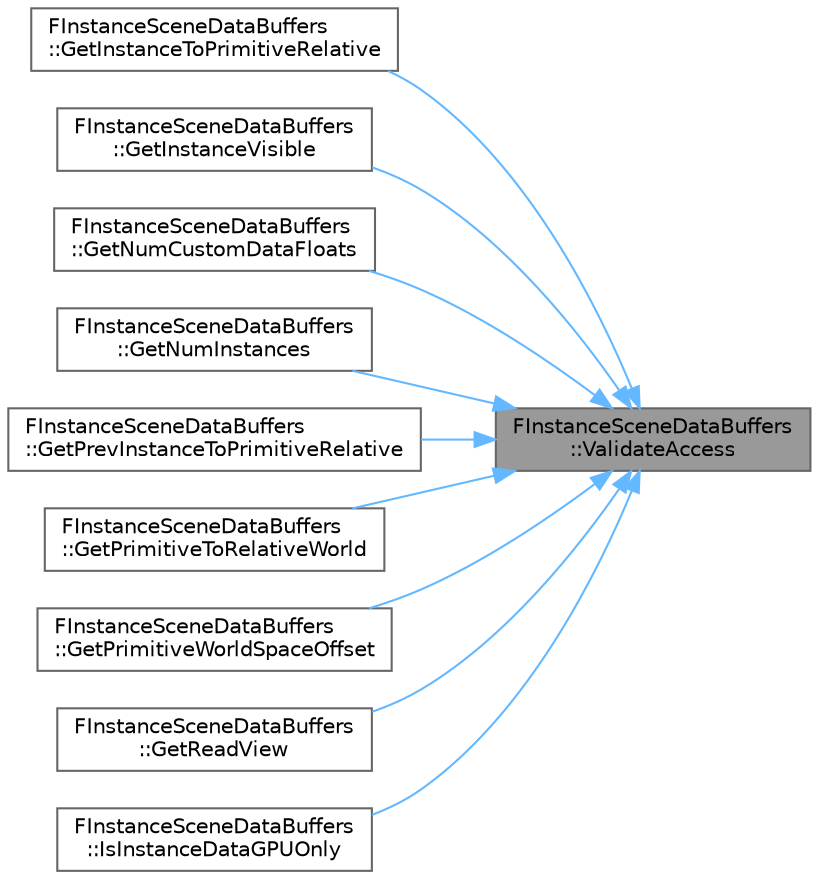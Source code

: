digraph "FInstanceSceneDataBuffers::ValidateAccess"
{
 // INTERACTIVE_SVG=YES
 // LATEX_PDF_SIZE
  bgcolor="transparent";
  edge [fontname=Helvetica,fontsize=10,labelfontname=Helvetica,labelfontsize=10];
  node [fontname=Helvetica,fontsize=10,shape=box,height=0.2,width=0.4];
  rankdir="RL";
  Node1 [id="Node000001",label="FInstanceSceneDataBuffers\l::ValidateAccess",height=0.2,width=0.4,color="gray40", fillcolor="grey60", style="filled", fontcolor="black",tooltip=" "];
  Node1 -> Node2 [id="edge1_Node000001_Node000002",dir="back",color="steelblue1",style="solid",tooltip=" "];
  Node2 [id="Node000002",label="FInstanceSceneDataBuffers\l::GetInstanceToPrimitiveRelative",height=0.2,width=0.4,color="grey40", fillcolor="white", style="filled",URL="$de/dd6/classFInstanceSceneDataBuffers.html#a964a82f9dc489c05e9a86a235eac33a9",tooltip=" "];
  Node1 -> Node3 [id="edge2_Node000001_Node000003",dir="back",color="steelblue1",style="solid",tooltip=" "];
  Node3 [id="Node000003",label="FInstanceSceneDataBuffers\l::GetInstanceVisible",height=0.2,width=0.4,color="grey40", fillcolor="white", style="filled",URL="$de/dd6/classFInstanceSceneDataBuffers.html#a305e9f6b094793fa9aa41c4f0477c3be",tooltip=" "];
  Node1 -> Node4 [id="edge3_Node000001_Node000004",dir="back",color="steelblue1",style="solid",tooltip=" "];
  Node4 [id="Node000004",label="FInstanceSceneDataBuffers\l::GetNumCustomDataFloats",height=0.2,width=0.4,color="grey40", fillcolor="white", style="filled",URL="$de/dd6/classFInstanceSceneDataBuffers.html#a09d17a464c5a3cbbb0a22d8491ae34f6",tooltip=" "];
  Node1 -> Node5 [id="edge4_Node000001_Node000005",dir="back",color="steelblue1",style="solid",tooltip=" "];
  Node5 [id="Node000005",label="FInstanceSceneDataBuffers\l::GetNumInstances",height=0.2,width=0.4,color="grey40", fillcolor="white", style="filled",URL="$de/dd6/classFInstanceSceneDataBuffers.html#ac076b3d2e5a556d0547842fb81bcfb23",tooltip=" "];
  Node1 -> Node6 [id="edge5_Node000001_Node000006",dir="back",color="steelblue1",style="solid",tooltip=" "];
  Node6 [id="Node000006",label="FInstanceSceneDataBuffers\l::GetPrevInstanceToPrimitiveRelative",height=0.2,width=0.4,color="grey40", fillcolor="white", style="filled",URL="$de/dd6/classFInstanceSceneDataBuffers.html#ae78fc5e09837f12e2f72c626d3d2c366",tooltip=" "];
  Node1 -> Node7 [id="edge6_Node000001_Node000007",dir="back",color="steelblue1",style="solid",tooltip=" "];
  Node7 [id="Node000007",label="FInstanceSceneDataBuffers\l::GetPrimitiveToRelativeWorld",height=0.2,width=0.4,color="grey40", fillcolor="white", style="filled",URL="$de/dd6/classFInstanceSceneDataBuffers.html#adc9d008472f5e0387d8c8e45b607b6a2",tooltip=" "];
  Node1 -> Node8 [id="edge7_Node000001_Node000008",dir="back",color="steelblue1",style="solid",tooltip=" "];
  Node8 [id="Node000008",label="FInstanceSceneDataBuffers\l::GetPrimitiveWorldSpaceOffset",height=0.2,width=0.4,color="grey40", fillcolor="white", style="filled",URL="$de/dd6/classFInstanceSceneDataBuffers.html#a8d8df7c1582f44946c04236bf9f1fd6b",tooltip="Get the offset for the primitive-relative space used for transforms and bounds."];
  Node1 -> Node9 [id="edge8_Node000001_Node000009",dir="back",color="steelblue1",style="solid",tooltip=" "];
  Node9 [id="Node000009",label="FInstanceSceneDataBuffers\l::GetReadView",height=0.2,width=0.4,color="grey40", fillcolor="white", style="filled",URL="$de/dd6/classFInstanceSceneDataBuffers.html#a4ca2965d2c07ddaaaf261c4be23ee4c1",tooltip=" "];
  Node1 -> Node10 [id="edge9_Node000001_Node000010",dir="back",color="steelblue1",style="solid",tooltip=" "];
  Node10 [id="Node000010",label="FInstanceSceneDataBuffers\l::IsInstanceDataGPUOnly",height=0.2,width=0.4,color="grey40", fillcolor="white", style="filled",URL="$de/dd6/classFInstanceSceneDataBuffers.html#ab784742746fea5f03773405bd2224358",tooltip="Whether instance data resides only in the GPU Scene, not backed by a copy in CPU memory."];
}
